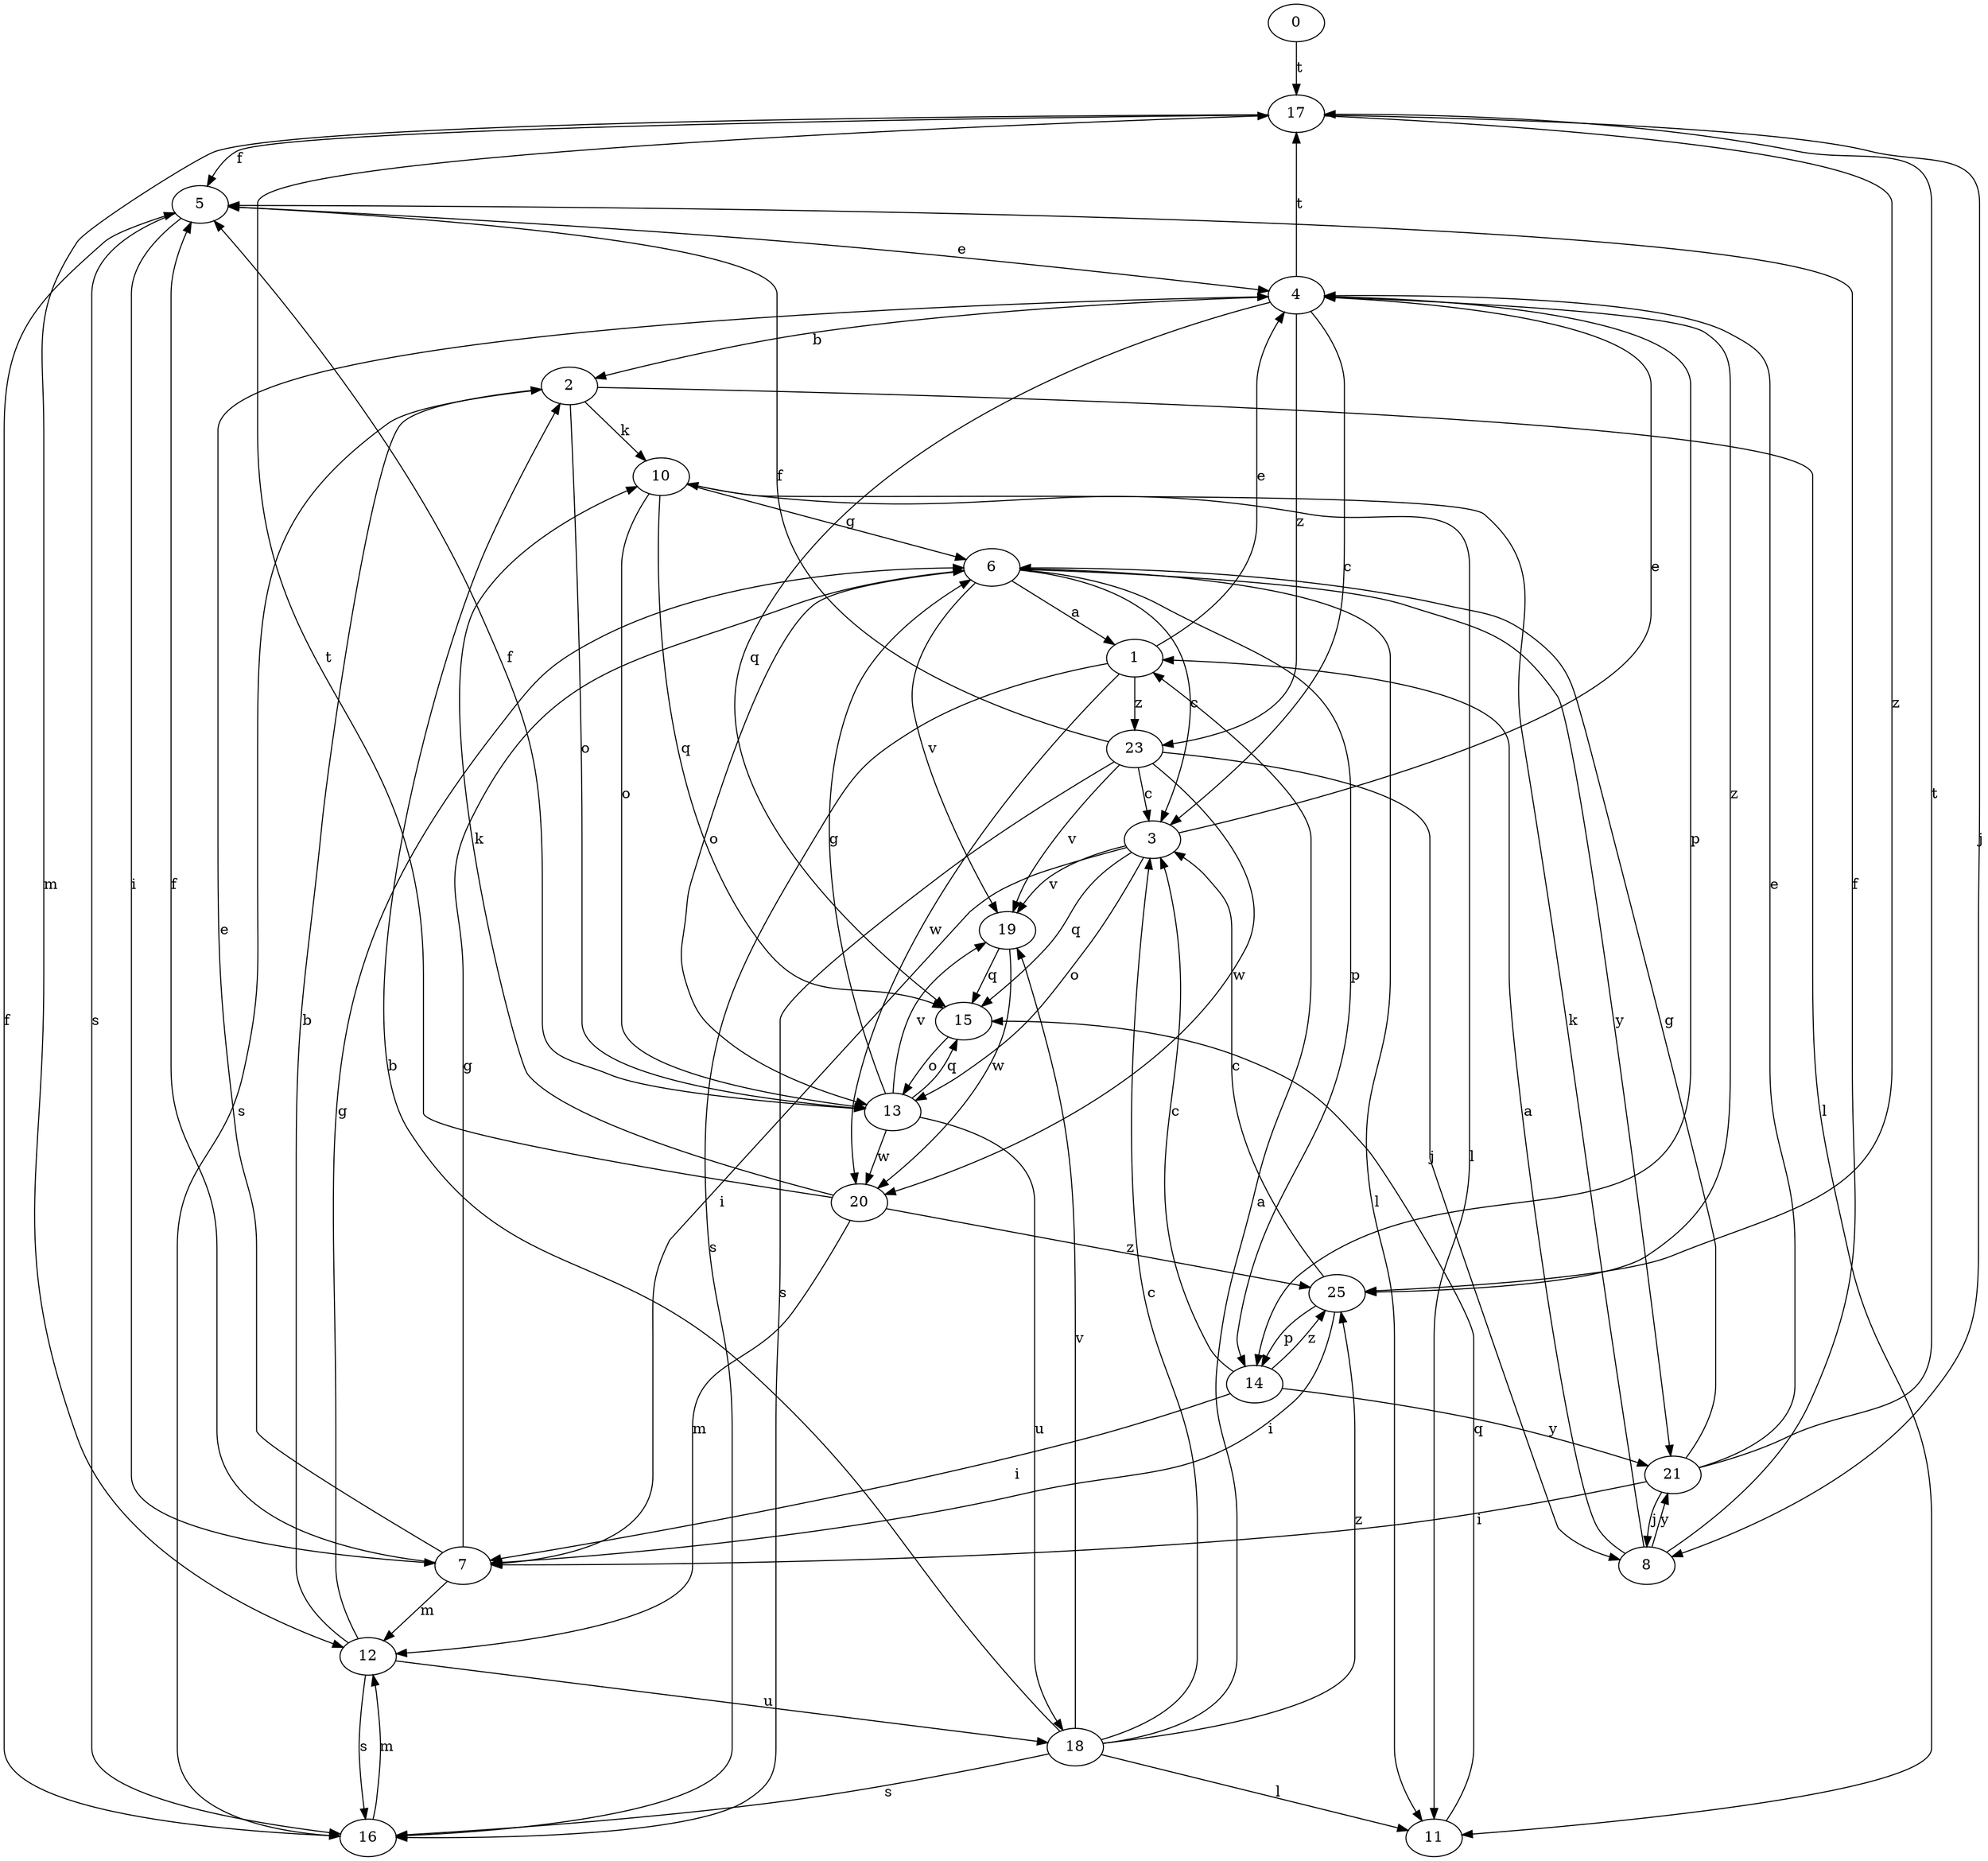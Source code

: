 strict digraph  {
0;
1;
2;
3;
4;
5;
6;
7;
8;
10;
11;
12;
13;
14;
15;
16;
17;
18;
19;
20;
21;
23;
25;
0 -> 17  [label=t];
1 -> 4  [label=e];
1 -> 16  [label=s];
1 -> 20  [label=w];
1 -> 23  [label=z];
2 -> 10  [label=k];
2 -> 11  [label=l];
2 -> 13  [label=o];
2 -> 16  [label=s];
3 -> 4  [label=e];
3 -> 7  [label=i];
3 -> 13  [label=o];
3 -> 15  [label=q];
3 -> 19  [label=v];
4 -> 2  [label=b];
4 -> 3  [label=c];
4 -> 14  [label=p];
4 -> 15  [label=q];
4 -> 17  [label=t];
4 -> 23  [label=z];
4 -> 25  [label=z];
5 -> 4  [label=e];
5 -> 7  [label=i];
5 -> 16  [label=s];
6 -> 1  [label=a];
6 -> 3  [label=c];
6 -> 11  [label=l];
6 -> 13  [label=o];
6 -> 14  [label=p];
6 -> 19  [label=v];
6 -> 21  [label=y];
7 -> 4  [label=e];
7 -> 5  [label=f];
7 -> 6  [label=g];
7 -> 12  [label=m];
8 -> 1  [label=a];
8 -> 5  [label=f];
8 -> 10  [label=k];
8 -> 21  [label=y];
10 -> 6  [label=g];
10 -> 11  [label=l];
10 -> 13  [label=o];
10 -> 15  [label=q];
11 -> 15  [label=q];
12 -> 2  [label=b];
12 -> 6  [label=g];
12 -> 16  [label=s];
12 -> 18  [label=u];
13 -> 5  [label=f];
13 -> 6  [label=g];
13 -> 15  [label=q];
13 -> 18  [label=u];
13 -> 19  [label=v];
13 -> 20  [label=w];
14 -> 3  [label=c];
14 -> 7  [label=i];
14 -> 21  [label=y];
14 -> 25  [label=z];
15 -> 13  [label=o];
16 -> 5  [label=f];
16 -> 12  [label=m];
17 -> 5  [label=f];
17 -> 8  [label=j];
17 -> 12  [label=m];
17 -> 25  [label=z];
18 -> 1  [label=a];
18 -> 2  [label=b];
18 -> 3  [label=c];
18 -> 11  [label=l];
18 -> 16  [label=s];
18 -> 19  [label=v];
18 -> 25  [label=z];
19 -> 15  [label=q];
19 -> 20  [label=w];
20 -> 10  [label=k];
20 -> 12  [label=m];
20 -> 17  [label=t];
20 -> 25  [label=z];
21 -> 4  [label=e];
21 -> 6  [label=g];
21 -> 7  [label=i];
21 -> 8  [label=j];
21 -> 17  [label=t];
23 -> 3  [label=c];
23 -> 5  [label=f];
23 -> 8  [label=j];
23 -> 16  [label=s];
23 -> 19  [label=v];
23 -> 20  [label=w];
25 -> 3  [label=c];
25 -> 7  [label=i];
25 -> 14  [label=p];
}
